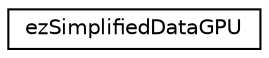 digraph "Graphical Class Hierarchy"
{
 // LATEX_PDF_SIZE
  edge [fontname="Helvetica",fontsize="10",labelfontname="Helvetica",labelfontsize="10"];
  node [fontname="Helvetica",fontsize="10",shape=record];
  rankdir="LR";
  Node0 [label="ezSimplifiedDataGPU",height=0.2,width=0.4,color="black", fillcolor="white", style="filled",URL="$d7/d6d/structez_simplified_data_g_p_u.htm",tooltip=" "];
}
